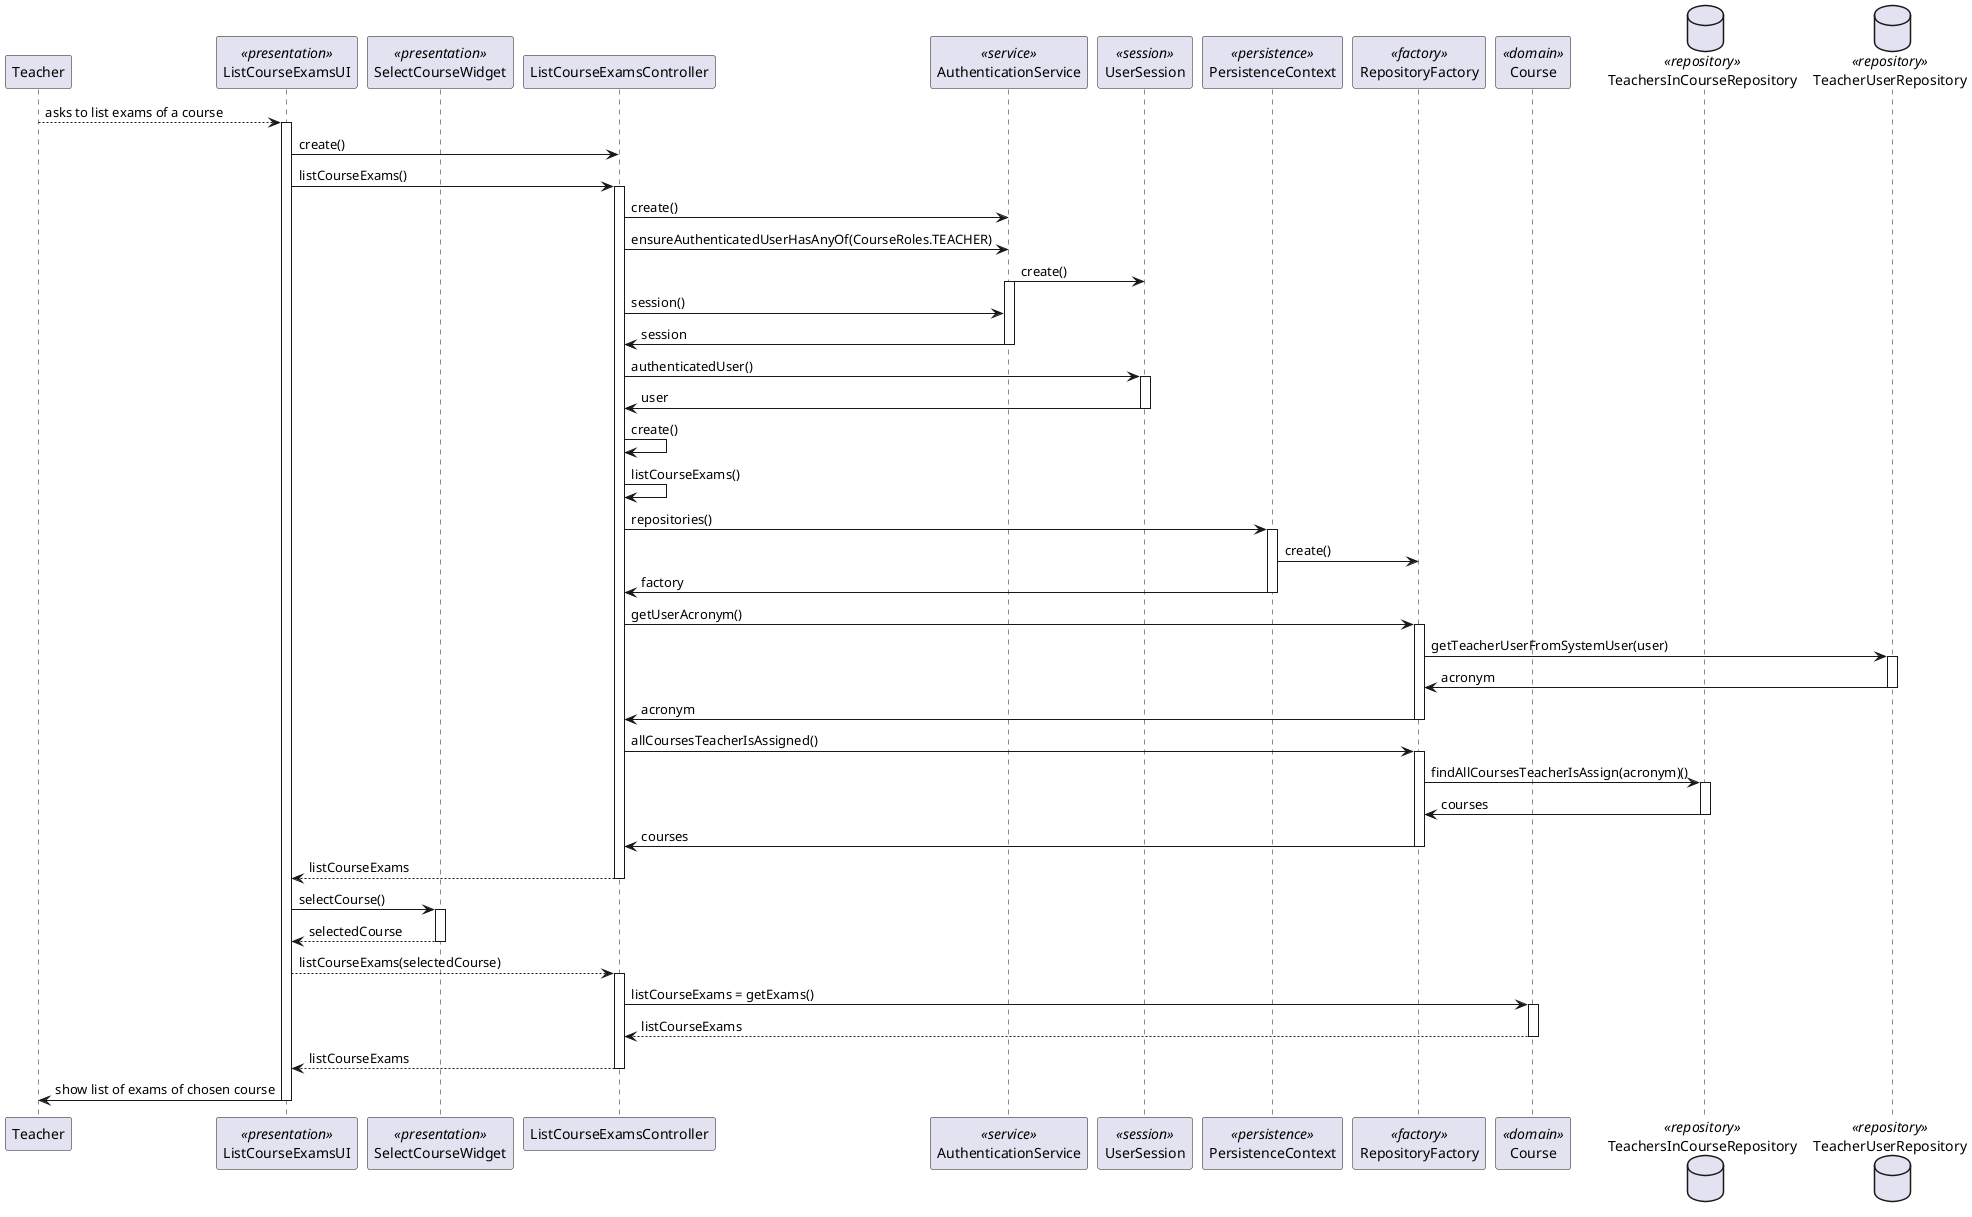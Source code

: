 @startuml

participant Teacher as Actor
participant ListCourseExamsUI as UI <<presentation>>
participant SelectCourseWidget as SelectCourseWidget <<presentation>>

participant ListCourseExamsController as Controller
participant AuthenticationService as Autzh <<service>>
participant UserSession as UserSession <<session>>
participant PersistenceContext as Context <<persistence>>
participant RepositoryFactory as Factory <<factory>>
participant Course as Course <<domain>>
database TeachersInCourseRepository as TeacherCourseRepository <<repository>>
database TeacherUserRepository as TeacherRepository <<repository>>

Actor --> UI : asks to list exams of a course
activate UI
UI -> Controller : create()

UI -> Controller : listCourseExams()
activate Controller

Controller -> Autzh : create()
Controller -> Autzh : ensureAuthenticatedUserHasAnyOf(CourseRoles.TEACHER)
Autzh -> UserSession : create()

activate Autzh
Controller -> Autzh : session()
Autzh -> Controller : session
deactivate Autzh

Controller -> UserSession : authenticatedUser()
activate UserSession
UserSession -> Controller : user
deactivate UserSession

Controller -> Controller : create()
Controller -> Controller : listCourseExams()


Controller -> Context : repositories()

activate Context
Context -> Factory : create()
Context -> Controller : factory
deactivate Context

Controller -> Factory : getUserAcronym()

activate Factory
Factory -> TeacherRepository : getTeacherUserFromSystemUser(user)
activate TeacherRepository
TeacherRepository -> Factory : acronym
deactivate TeacherRepository
Factory -> Controller : acronym
deactivate Factory


Controller -> Factory : allCoursesTeacherIsAssigned()
activate Factory
Factory -> TeacherCourseRepository : findAllCoursesTeacherIsAssign(acronym)()
activate TeacherCourseRepository
TeacherCourseRepository -> Factory : courses
deactivate TeacherCourseRepository
Factory -> Controller : courses
deactivate Factory

Controller --> UI : listCourseExams
deactivate Controller

UI -> SelectCourseWidget : selectCourse()
activate SelectCourseWidget
SelectCourseWidget --> UI : selectedCourse
deactivate SelectCourseWidget

UI --> Controller : listCourseExams(selectedCourse)
activate Controller
Controller -> Course : listCourseExams = getExams()
activate Course
Course --> Controller : listCourseExams
deactivate Course
Controller --> UI : listCourseExams
deactivate Controller


UI -> Actor : show list of exams of chosen course
deactivate UI

@enduml